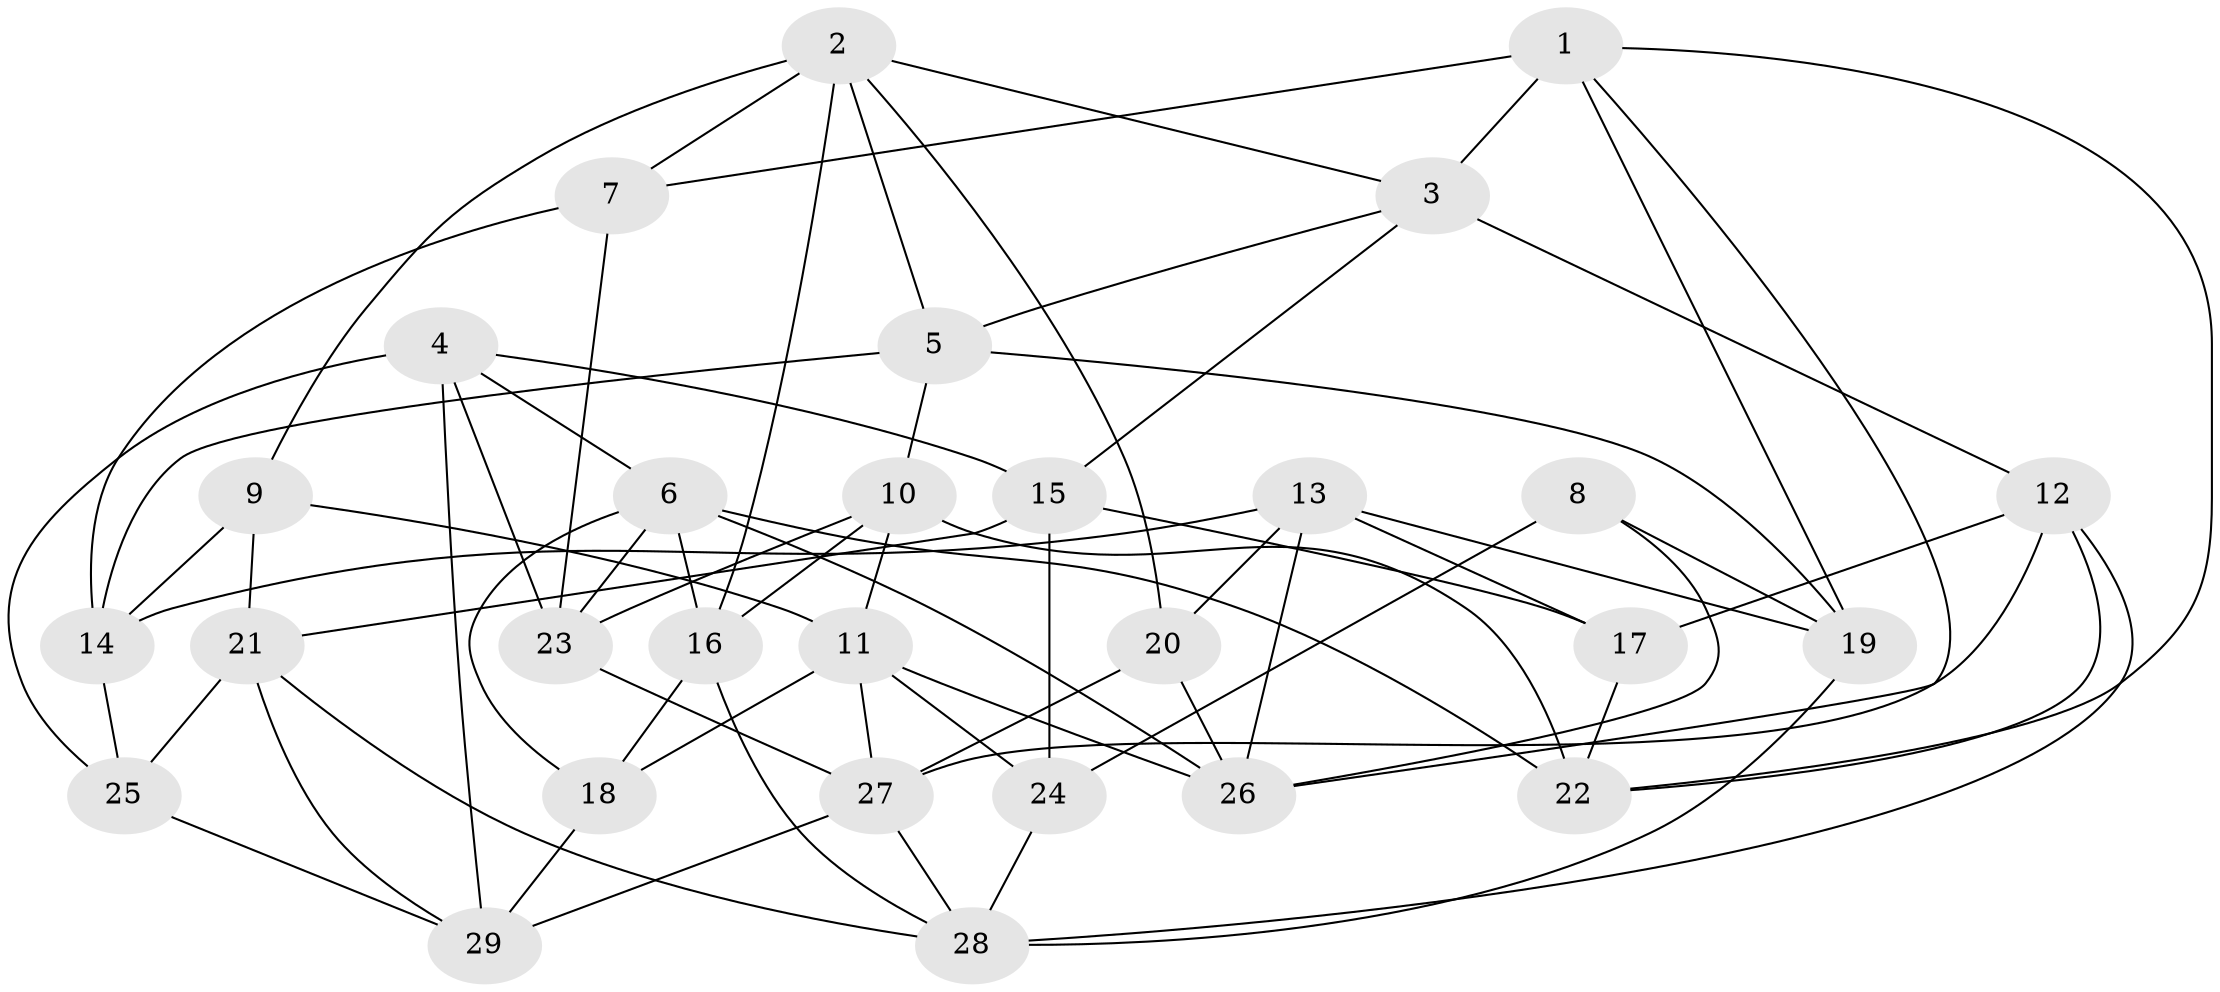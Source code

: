 // original degree distribution, {4: 1.0}
// Generated by graph-tools (version 1.1) at 2025/02/03/09/25 03:02:54]
// undirected, 29 vertices, 71 edges
graph export_dot {
graph [start="1"]
  node [color=gray90,style=filled];
  1;
  2;
  3;
  4;
  5;
  6;
  7;
  8;
  9;
  10;
  11;
  12;
  13;
  14;
  15;
  16;
  17;
  18;
  19;
  20;
  21;
  22;
  23;
  24;
  25;
  26;
  27;
  28;
  29;
  1 -- 3 [weight=2.0];
  1 -- 7 [weight=1.0];
  1 -- 19 [weight=1.0];
  1 -- 22 [weight=1.0];
  1 -- 26 [weight=1.0];
  2 -- 3 [weight=1.0];
  2 -- 5 [weight=1.0];
  2 -- 7 [weight=1.0];
  2 -- 9 [weight=1.0];
  2 -- 16 [weight=1.0];
  2 -- 20 [weight=1.0];
  3 -- 5 [weight=1.0];
  3 -- 12 [weight=1.0];
  3 -- 15 [weight=1.0];
  4 -- 6 [weight=1.0];
  4 -- 15 [weight=1.0];
  4 -- 23 [weight=2.0];
  4 -- 25 [weight=1.0];
  4 -- 29 [weight=1.0];
  5 -- 10 [weight=1.0];
  5 -- 14 [weight=1.0];
  5 -- 19 [weight=2.0];
  6 -- 16 [weight=1.0];
  6 -- 18 [weight=1.0];
  6 -- 22 [weight=1.0];
  6 -- 23 [weight=1.0];
  6 -- 26 [weight=1.0];
  7 -- 14 [weight=1.0];
  7 -- 23 [weight=1.0];
  8 -- 19 [weight=1.0];
  8 -- 24 [weight=2.0];
  8 -- 26 [weight=1.0];
  9 -- 11 [weight=1.0];
  9 -- 14 [weight=1.0];
  9 -- 21 [weight=1.0];
  10 -- 11 [weight=1.0];
  10 -- 16 [weight=1.0];
  10 -- 22 [weight=2.0];
  10 -- 23 [weight=1.0];
  11 -- 18 [weight=1.0];
  11 -- 24 [weight=1.0];
  11 -- 26 [weight=1.0];
  11 -- 27 [weight=1.0];
  12 -- 17 [weight=2.0];
  12 -- 22 [weight=1.0];
  12 -- 27 [weight=1.0];
  12 -- 28 [weight=1.0];
  13 -- 14 [weight=1.0];
  13 -- 17 [weight=2.0];
  13 -- 19 [weight=1.0];
  13 -- 20 [weight=1.0];
  13 -- 26 [weight=1.0];
  14 -- 25 [weight=2.0];
  15 -- 17 [weight=1.0];
  15 -- 21 [weight=1.0];
  15 -- 24 [weight=2.0];
  16 -- 18 [weight=2.0];
  16 -- 28 [weight=1.0];
  17 -- 22 [weight=1.0];
  18 -- 29 [weight=2.0];
  19 -- 28 [weight=1.0];
  20 -- 26 [weight=1.0];
  20 -- 27 [weight=1.0];
  21 -- 25 [weight=2.0];
  21 -- 28 [weight=1.0];
  21 -- 29 [weight=1.0];
  23 -- 27 [weight=1.0];
  24 -- 28 [weight=1.0];
  25 -- 29 [weight=1.0];
  27 -- 28 [weight=1.0];
  27 -- 29 [weight=1.0];
}
